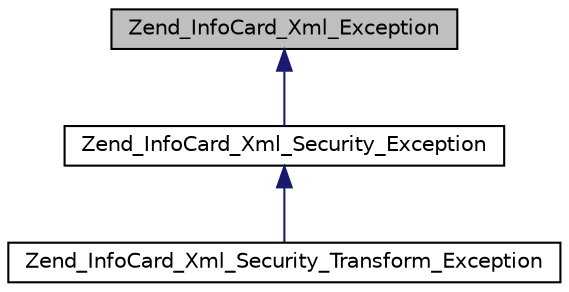 digraph G
{
  edge [fontname="Helvetica",fontsize="10",labelfontname="Helvetica",labelfontsize="10"];
  node [fontname="Helvetica",fontsize="10",shape=record];
  Node1 [label="Zend_InfoCard_Xml_Exception",height=0.2,width=0.4,color="black", fillcolor="grey75", style="filled" fontcolor="black"];
  Node1 -> Node2 [dir="back",color="midnightblue",fontsize="10",style="solid",fontname="Helvetica"];
  Node2 [label="Zend_InfoCard_Xml_Security_Exception",height=0.2,width=0.4,color="black", fillcolor="white", style="filled",URL="$class_zend___info_card___xml___security___exception.html"];
  Node2 -> Node3 [dir="back",color="midnightblue",fontsize="10",style="solid",fontname="Helvetica"];
  Node3 [label="Zend_InfoCard_Xml_Security_Transform_Exception",height=0.2,width=0.4,color="black", fillcolor="white", style="filled",URL="$class_zend___info_card___xml___security___transform___exception.html"];
}
